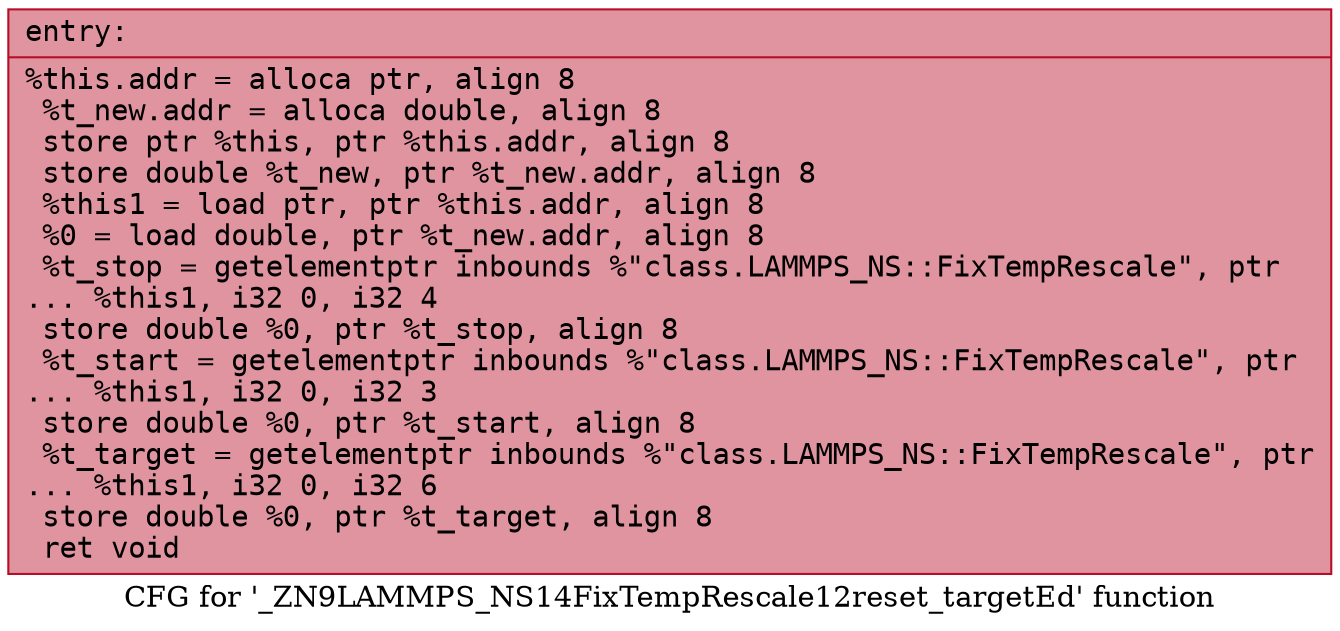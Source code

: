 digraph "CFG for '_ZN9LAMMPS_NS14FixTempRescale12reset_targetEd' function" {
	label="CFG for '_ZN9LAMMPS_NS14FixTempRescale12reset_targetEd' function";

	Node0x55b88c2eedb0 [shape=record,color="#b70d28ff", style=filled, fillcolor="#b70d2870" fontname="Courier",label="{entry:\l|  %this.addr = alloca ptr, align 8\l  %t_new.addr = alloca double, align 8\l  store ptr %this, ptr %this.addr, align 8\l  store double %t_new, ptr %t_new.addr, align 8\l  %this1 = load ptr, ptr %this.addr, align 8\l  %0 = load double, ptr %t_new.addr, align 8\l  %t_stop = getelementptr inbounds %\"class.LAMMPS_NS::FixTempRescale\", ptr\l... %this1, i32 0, i32 4\l  store double %0, ptr %t_stop, align 8\l  %t_start = getelementptr inbounds %\"class.LAMMPS_NS::FixTempRescale\", ptr\l... %this1, i32 0, i32 3\l  store double %0, ptr %t_start, align 8\l  %t_target = getelementptr inbounds %\"class.LAMMPS_NS::FixTempRescale\", ptr\l... %this1, i32 0, i32 6\l  store double %0, ptr %t_target, align 8\l  ret void\l}"];
}
